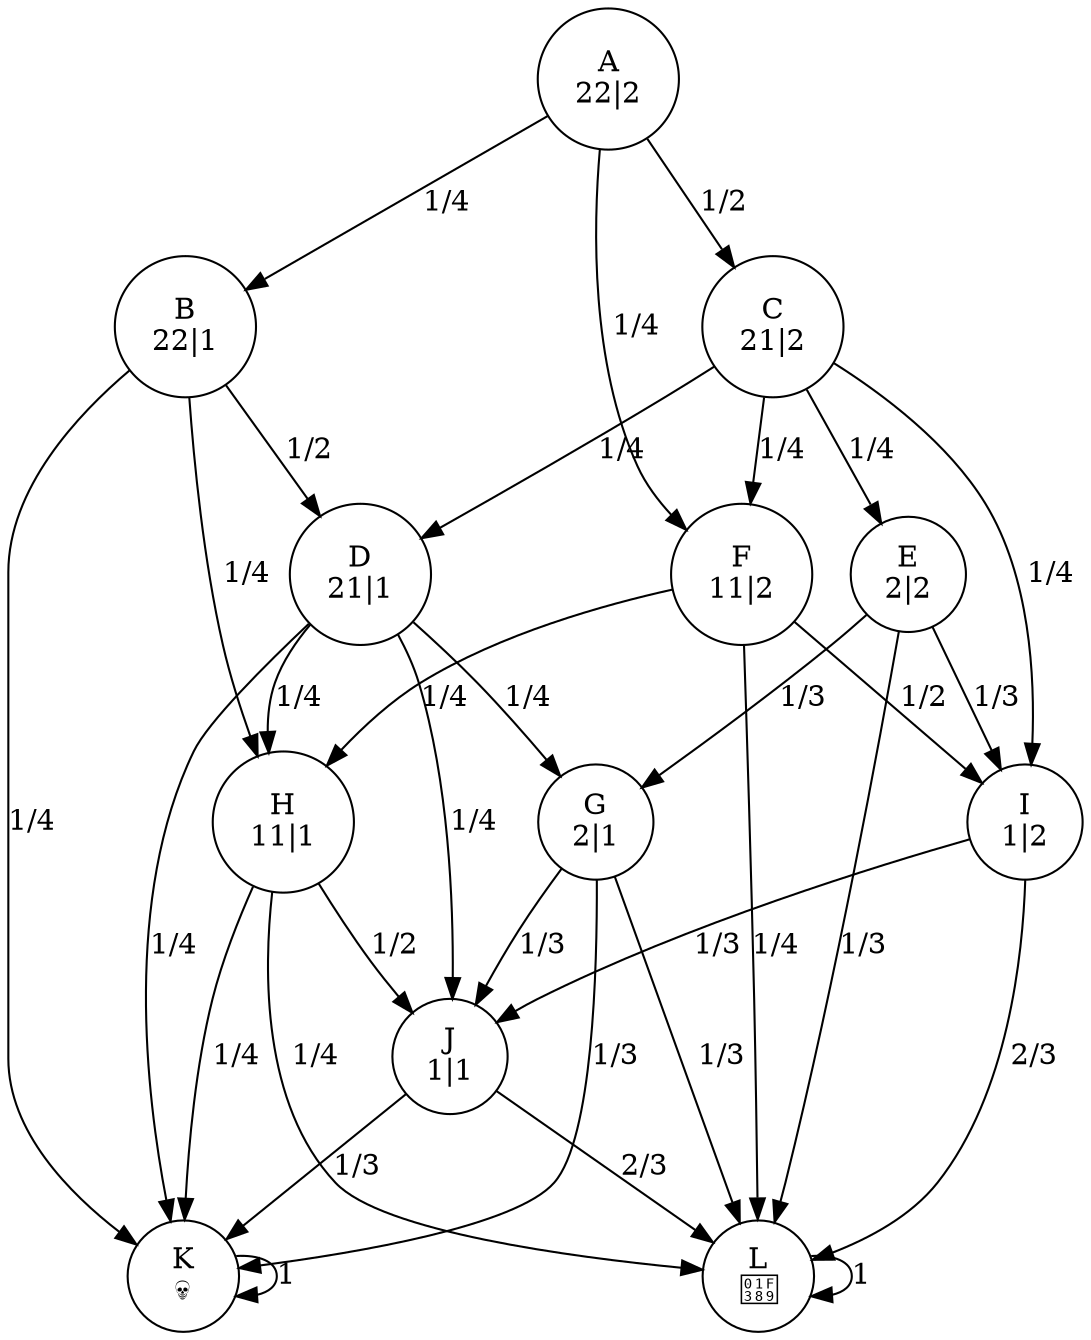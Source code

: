 digraph {
  A[label="A\n22|2", shape=circle];
  B[label="B\n22|1", shape=circle];
  C[label="C\n21|2", shape=circle];
  D[label="D\n21|1", shape=circle];
  E[label="E\n2|2", shape=circle];
  F[label="F\n11|2", shape=circle];
  G[label="G\n2|1", shape=circle];
  H[label="H\n11|1", shape=circle];
  I[label="I\n1|2", shape=circle];
  J[label="J\n1|1", shape=circle];
  K[label="K\n💀", shape=circle];
  L[label="L\n🎉", shape=circle];

  {rank=same; A;}
  {rank=same; B; C;}
  {rank=same; D; E; F;}
  {rank=same; G; H; I;}
  {rank=same; J;}
  {rank=same; K; L;}

  A -> B[label="1/4"];
  A -> C[label="1/2"];
  A -> F[label="1/4"];

  B -> D[label="1/2"];
  B -> H[label="1/4"];
  B -> K[label="1/4"];

  C -> D[label="1/4"];
  C -> E[label="1/4"];
  C -> F[label="1/4"];
  C -> I[label="1/4"];

  D -> G[label="1/4"];
  D -> K[label="1/4"];
  D -> J[label="1/4"];
  D -> H[label="1/4"];

  E -> G[label="1/3"];
  E -> I[label="1/3"];
  E -> L[label="1/3"];

  F -> H[label="1/4"];
  F -> L[label="1/4"];
  F -> I[label="1/2"];

  G -> J[label="1/3"];
  G -> K[label="1/3"];
  G -> L[label="1/3"];

  H -> K[label="1/4"];
  H -> J[label="1/2"];
  H -> L[label="1/4"];

  I -> J[label="1/3"];
  I -> L[label="2/3"];

  J -> K[label="1/3"];
  J -> L[label="2/3"];

  K -> K[label="1"];

  L -> L[label="1"];
}
